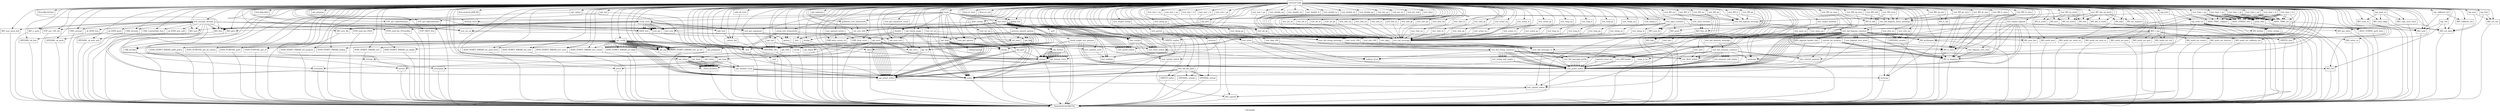 digraph "Call graph" {
	label="Call graph";

	Node0x561f417cdd00 [shape=record,label="{external node}"];
	Node0x561f417cdd00 -> Node0x561f417cd500;
	Node0x561f417cdd00 -> Node0x561f41830640;
	Node0x561f417cdd00 -> Node0x561f41830a70;
	Node0x561f417cdd00 -> Node0x561f418306b0;
	Node0x561f417cdd00 -> Node0x561f418307d0;
	Node0x561f417cdd00 -> Node0x561f418308b0;
	Node0x561f417cdd00 -> Node0x561f41830920;
	Node0x561f417cdd00 -> Node0x561f41830990;
	Node0x561f417cdd00 -> Node0x561f41830bd0;
	Node0x561f417cdd00 -> Node0x561f417a8690;
	Node0x561f417cdd00 -> Node0x561f417a8620;
	Node0x561f417cdd00 -> Node0x561f417a8740;
	Node0x561f417cdd00 -> Node0x561f417a87b0;
	Node0x561f417cdd00 -> Node0x561f4189c840;
	Node0x561f417cdd00 -> Node0x561f4189c8b0;
	Node0x561f417cdd00 -> Node0x561f4189c920;
	Node0x561f417cdd00 -> Node0x561f4189c990;
	Node0x561f417cdd00 -> Node0x561f4189ce80;
	Node0x561f417cdd00 -> Node0x561f4189d6d0;
	Node0x561f417cdd00 -> Node0x561f4189cf60;
	Node0x561f417cdd00 -> Node0x561f4189d740;
	Node0x561f417cdd00 -> Node0x561f4189d130;
	Node0x561f417cdd00 -> Node0x561f4189cfd0;
	Node0x561f417cdd00 -> Node0x561f41a43030;
	Node0x561f417cdd00 -> Node0x561f41a430d0;
	Node0x561f417cdd00 -> Node0x561f41a43140;
	Node0x561f417cdd00 -> Node0x561f41a431e0;
	Node0x561f417cdd00 -> Node0x561f41a43250;
	Node0x561f417cdd00 -> Node0x561f41a432c0;
	Node0x561f417cdd00 -> Node0x561f41a43330;
	Node0x561f417cdd00 -> Node0x561f41a43360;
	Node0x561f417cdd00 -> Node0x561f41a43440;
	Node0x561f417cdd00 -> Node0x561f41a434e0;
	Node0x561f417cdd00 -> Node0x561f41a43d60;
	Node0x561f417cdd00 -> Node0x561f41a43e10;
	Node0x561f417cdd00 -> Node0x561f41a43eb0;
	Node0x561f417cdd00 -> Node0x561f41a43f20;
	Node0x561f417cdd00 -> Node0x561f41a43fc0;
	Node0x561f417cdd00 -> Node0x561f41a43ff0;
	Node0x561f417cdd00 -> Node0x561f41a440f0;
	Node0x561f417cdd00 -> Node0x561f41a44120;
	Node0x561f417cdd00 -> Node0x561f41a44190;
	Node0x561f417cdd00 -> Node0x561f4180e4c0;
	Node0x561f417cdd00 -> Node0x561f4180e530;
	Node0x561f417cdd00 -> Node0x561f4180e610;
	Node0x561f417cdd00 -> Node0x561f4180e640;
	Node0x561f417cdd00 -> Node0x561f4180e7b0;
	Node0x561f417cdd00 -> Node0x561f4180e7e0;
	Node0x561f417cdd00 -> Node0x561f4180e8c0;
	Node0x561f417cdd00 -> Node0x561f4180e8f0;
	Node0x561f417cdd00 -> Node0x561f4180e9d0;
	Node0x561f417cdd00 -> Node0x561f4180ea00;
	Node0x561f417cdd00 -> Node0x561f4180eab0;
	Node0x561f417cdd00 -> Node0x561f4180ec30;
	Node0x561f417cdd00 -> Node0x561f4180eca0;
	Node0x561f417cdd00 -> Node0x561f4180ed10;
	Node0x561f417cdd00 -> Node0x561f4180ed80;
	Node0x561f417cdd00 -> Node0x561f4180edf0;
	Node0x561f417cdd00 -> Node0x561f4180f270;
	Node0x561f417cdd00 -> Node0x561f4180f2e0;
	Node0x561f417cdd00 -> Node0x561f4180f350;
	Node0x561f417cdd00 -> Node0x561f4180f3c0;
	Node0x561f417cdd00 -> Node0x561f4180f430;
	Node0x561f417cdd00 -> Node0x561f4180f4a0;
	Node0x561f417cdd00 -> Node0x561f4180fd20;
	Node0x561f417cdd00 -> Node0x561f4180fd90;
	Node0x561f417cdd00 -> Node0x561f4180fe00;
	Node0x561f417cdd00 -> Node0x561f4180fe70;
	Node0x561f417cdd00 -> Node0x561f41a43650;
	Node0x561f417cdd00 -> Node0x561f41a436f0;
	Node0x561f417cdd00 -> Node0x561f41a43680;
	Node0x561f417cdd00 -> Node0x561f41a437d0;
	Node0x561f417cdd00 -> Node0x561f41a438a0;
	Node0x561f417cdd00 -> Node0x561f41a43910;
	Node0x561f417cdd00 -> Node0x561f41a43980;
	Node0x561f417cdd00 -> Node0x561f41a439f0;
	Node0x561f417cdd00 -> Node0x561f41a43a90;
	Node0x561f417cdd00 -> Node0x561f41a43ac0;
	Node0x561f417cdd00 -> Node0x561f41830a00;
	Node0x561f417cdd00 -> Node0x561f41a43c10;
	Node0x561f417cdd00 -> Node0x561f41a43ce0;
	Node0x561f417cdd00 -> Node0x561f41811130;
	Node0x561f417cdd00 -> Node0x561f418111a0;
	Node0x561f417cdd00 -> Node0x561f41811210;
	Node0x561f417cdd00 -> Node0x561f41811320;
	Node0x561f417cdd00 -> Node0x561f41811620;
	Node0x561f417cdd00 -> Node0x561f41811690;
	Node0x561f417cdd00 -> Node0x561f41811730;
	Node0x561f417cdd00 -> Node0x561f418117d0;
	Node0x561f417cdd00 -> Node0x561f41811870;
	Node0x561f417cdd00 -> Node0x561f418121d0;
	Node0x561f417cdd00 -> Node0x561f41812270;
	Node0x561f417cdd00 -> Node0x561f417c2bd0;
	Node0x561f417cdd00 -> Node0x561f417c2c40;
	Node0x561f417cdd00 -> Node0x561f417c2e80;
	Node0x561f417cdd00 -> Node0x561f417c2f20;
	Node0x561f417cdd00 -> Node0x561f417c30a0;
	Node0x561f417cdd00 -> Node0x561f417c30d0;
	Node0x561f417cdd00 -> Node0x561f417c3180;
	Node0x561f417cdd00 -> Node0x561f417c3300;
	Node0x561f417cdd00 -> Node0x561f417c3400;
	Node0x561f417cdd00 -> Node0x561f417c3740;
	Node0x561f417cdd00 -> Node0x561f417d00b0;
	Node0x561f417cdd00 -> Node0x561f417c34a0;
	Node0x561f417cdd00 -> Node0x561f41a434b0;
	Node0x561f417cdd00 -> Node0x561f41811350;
	Node0x561f417cdd00 -> Node0x561f417c2c70;
	Node0x561f417cdd00 -> Node0x561f41811910;
	Node0x561f417cdd00 -> Node0x561f41811470;
	Node0x561f417cdd00 -> Node0x561f417c39a0;
	Node0x561f417cdd00 -> Node0x561f417c39d0;
	Node0x561f417cdd00 -> Node0x561f417c3b70;
	Node0x561f417cdd00 -> Node0x561f417c3c50;
	Node0x561f417cdd00 -> Node0x561f417c3c80;
	Node0x561f417cdd00 -> Node0x561f417c3cf0;
	Node0x561f417cdd00 -> Node0x561f417c3e20;
	Node0x561f417cdd00 -> Node0x561f417c3f70;
	Node0x561f417cdd00 -> Node0x561f417c3fa0;
	Node0x561f417cdd00 -> Node0x561f417c4110;
	Node0x561f417cdd00 -> Node0x561f417c4140;
	Node0x561f417cdd00 -> Node0x561f4189ce10;
	Node0x561f417cdd00 -> Node0x561f417c4310;
	Node0x561f417cdd00 -> Node0x561f417c43b0;
	Node0x561f417cdd00 -> Node0x561f417c4450;
	Node0x561f417cdd00 -> Node0x561f417a8890;
	Node0x561f417cdd00 -> Node0x561f417c4520;
	Node0x561f417cdd00 -> Node0x561f417c45c0;
	Node0x561f417cdd00 -> Node0x561f417c4660;
	Node0x561f417cdd00 -> Node0x561f417c4700;
	Node0x561f417cdd00 -> Node0x561f41810150;
	Node0x561f417cdd00 -> Node0x561f418101f0;
	Node0x561f417cdd00 -> Node0x561f41810290;
	Node0x561f417cdd00 -> Node0x561f41810330;
	Node0x561f417cdd00 -> Node0x561f418103d0;
	Node0x561f417cdd00 -> Node0x561f41810470;
	Node0x561f417cdd00 -> Node0x561f41810510;
	Node0x561f417cdd00 -> Node0x561f418105b0;
	Node0x561f417cdd00 -> Node0x561f41810650;
	Node0x561f417cdd00 -> Node0x561f418106f0;
	Node0x561f417cdd00 -> Node0x561f41810790;
	Node0x561f417cdd00 -> Node0x561f41810830;
	Node0x561f417cdd00 -> Node0x561f418108d0;
	Node0x561f417cdd00 -> Node0x561f41810970;
	Node0x561f417cdd00 -> Node0x561f41810a10;
	Node0x561f417cdd00 -> Node0x561f41810ab0;
	Node0x561f417cdd00 -> Node0x561f41810b50;
	Node0x561f417cdd00 -> Node0x561f41810bf0;
	Node0x561f417cdd00 -> Node0x561f41810c90;
	Node0x561f417cdd00 -> Node0x561f41810d30;
	Node0x561f417cdd00 -> Node0x561f41810dd0;
	Node0x561f417cdd00 -> Node0x561f41810e70;
	Node0x561f417cdd00 -> Node0x561f41810f10;
	Node0x561f417cdd00 -> Node0x561f41810fb0;
	Node0x561f417cdd00 -> Node0x561f41811050;
	Node0x561f417cdd00 -> Node0x561f417c6740;
	Node0x561f417cdd00 -> Node0x561f417c67e0;
	Node0x561f417cdd00 -> Node0x561f417c6880;
	Node0x561f417cdd00 -> Node0x561f417c6920;
	Node0x561f417cdd00 -> Node0x561f417c69c0;
	Node0x561f417cdd00 -> Node0x561f417c6a60;
	Node0x561f417cdd00 -> Node0x561f417c6b00;
	Node0x561f417cdd00 -> Node0x561f417c6ba0;
	Node0x561f417cdd00 -> Node0x561f417c6c40;
	Node0x561f417cdd00 -> Node0x561f417c6ce0;
	Node0x561f417cdd00 -> Node0x561f417c6d80;
	Node0x561f417cdd00 -> Node0x561f417c6e20;
	Node0x561f417cdd00 -> Node0x561f417c6ec0;
	Node0x561f417cdd00 -> Node0x561f417c6f60;
	Node0x561f417cdd00 -> Node0x561f417c7000;
	Node0x561f417cdd00 -> Node0x561f417c70a0;
	Node0x561f417cdd00 -> Node0x561f417c7140;
	Node0x561f417cdd00 -> Node0x561f41830720;
	Node0x561f417cdd00 -> Node0x561f41830840;
	Node0x561f417cdd00 -> Node0x561f417c7240;
	Node0x561f417cdd00 -> Node0x561f417c72e0;
	Node0x561f417cdd00 -> Node0x561f417c74a0;
	Node0x561f417cdd00 -> Node0x561f417c74d0;
	Node0x561f417cdd00 -> Node0x561f417c7640;
	Node0x561f417cdd00 -> Node0x561f417c7740;
	Node0x561f417cdd00 -> Node0x561f417c7770;
	Node0x561f417cdd00 -> Node0x561f417c78b0;
	Node0x561f417cdd00 -> Node0x561f417c79c0;
	Node0x561f417cdd00 -> Node0x561f417c79f0;
	Node0x561f417cdd00 -> Node0x561f417c7af0;
	Node0x561f417cdd00 -> Node0x561f417c7c50;
	Node0x561f417cdd00 -> Node0x561f417c7cc0;
	Node0x561f417cdd00 -> Node0x561f417c7e20;
	Node0x561f417cdd00 -> Node0x561f417c7e50;
	Node0x561f417cdd00 -> Node0x561f417c7f10;
	Node0x561f417cdd00 -> Node0x561f417c7fd0;
	Node0x561f417cdd00 -> Node0x561f417c80d0;
	Node0x561f417cdd00 -> Node0x561f417c8250;
	Node0x561f417cdd00 -> Node0x561f417c8280;
	Node0x561f417cdd00 -> Node0x561f417c82f0;
	Node0x561f417cdd00 -> Node0x561f417c8440;
	Node0x561f417cdd00 -> Node0x561f417c84b0;
	Node0x561f417cdd00 -> Node0x561f417c8600;
	Node0x561f417cdd00 -> Node0x561f417c8670;
	Node0x561f417cdd00 -> Node0x561f417c8800;
	Node0x561f417cdd00 -> Node0x561f417c88a0;
	Node0x561f417cdd00 -> Node0x561f417c8910;
	Node0x561f417cdd00 -> Node0x561f417c8a00;
	Node0x561f417cdd00 -> Node0x561f417c8a30;
	Node0x561f417cdd00 -> Node0x561f417c8b30;
	Node0x561f417cdd00 -> Node0x561f417c8bd0;
	Node0x561f417cdd00 -> Node0x561f417c8b60;
	Node0x561f417cdd00 -> Node0x561f417c8d60;
	Node0x561f417cdd00 -> Node0x561f417c8fa0;
	Node0x561f417cdd00 -> Node0x561f417c9010;
	Node0x561f417cdd00 -> Node0x561f417c9040;
	Node0x561f417cdd00 -> Node0x561f417c90f0;
	Node0x561f417cdd00 -> Node0x561f417c9300;
	Node0x561f417cdd00 -> Node0x561f417c9370;
	Node0x561f417cdd00 -> Node0x561f417c93a0;
	Node0x561f417cdd00 -> Node0x561f417c95d0;
	Node0x561f417cdd00 -> Node0x561f417c96a0;
	Node0x561f417cdd00 -> Node0x561f417c97a0;
	Node0x561f417cdd00 -> Node0x561f417c97d0;
	Node0x561f417cdd00 -> Node0x561f417c9950;
	Node0x561f417cdd00 -> Node0x561f417c9ad0;
	Node0x561f417cdd00 -> Node0x561f418624c0;
	Node0x561f417cdd00 -> Node0x561f417c3470;
	Node0x561f417cdd00 -> Node0x561f41862640;
	Node0x561f417cdd00 -> Node0x561f41862870;
	Node0x561f417cdd00 -> Node0x561f417c36d0;
	Node0x561f417cdd00 -> Node0x561f41862a50;
	Node0x561f417cdd00 -> Node0x561f418120b0;
	Node0x561f417cdd00 -> Node0x561f41862af0;
	Node0x561f417cdd00 -> Node0x561f417c37a0;
	Node0x561f417cdd00 -> Node0x561f41811400;
	Node0x561f417cdd00 -> Node0x561f41862bf0;
	Node0x561f417cdd00 -> Node0x561f41812120;
	Node0x561f417cdd00 -> Node0x561f41862cf0;
	Node0x561f417cdd00 -> Node0x561f417c7310;
	Node0x561f417cdd00 -> Node0x561f41863090;
	Node0x561f417cdd00 -> Node0x561f418634d0;
	Node0x561f417cdd00 -> Node0x561f417c7b90;
	Node0x561f417cdd00 -> Node0x561f41863660;
	Node0x561f417cdd00 -> Node0x561f418637d0;
	Node0x561f417cdd00 -> Node0x561f41863cc0;
	Node0x561f417cdd00 -> Node0x561f417c7d60;
	Node0x561f417cdd00 -> Node0x561f41863f10;
	Node0x561f417cdd00 -> Node0x561f41863f80;
	Node0x561f417cdd00 -> Node0x561f417c7950;
	Node0x561f417cdd00 -> Node0x561f418641f0;
	Node0x561f417cdd00 -> Node0x561f417c3510;
	Node0x561f417cdd00 -> Node0x561f418627c0;
	Node0x561f417cdd00 -> Node0x561f41864390;
	Node0x561f417cdd00 -> Node0x561f41864800;
	Node0x561f417cdd00 -> Node0x561f41864430;
	Node0x561f417cdd00 -> Node0x561f41864a60;
	Node0x561f417cdd00 -> Node0x561f418643c0;
	Node0x561f417cdd00 -> Node0x561f41864c50;
	Node0x561f417cdd00 -> Node0x561f41864530;
	Node0x561f417cdd00 -> Node0x561f41864cf0;
	Node0x561f417cdd00 -> Node0x561f418645a0;
	Node0x561f417cdd00 -> Node0x561f41864de0;
	Node0x561f417cdd00 -> Node0x561f41864610;
	Node0x561f417cdd00 -> Node0x561f41864f60;
	Node0x561f417cdd00 -> Node0x561f41864680;
	Node0x561f417cdd00 -> Node0x561f41865070;
	Node0x561f417cdd00 -> Node0x561f418646f0;
	Node0x561f417cdd00 -> Node0x561f41865160;
	Node0x561f417cdd00 -> Node0x561f41864760;
	Node0x561f417cdd00 -> Node0x561f41864870;
	Node0x561f417cdd00 -> Node0x561f41865200;
	Node0x561f417cdd00 -> Node0x561f418648a0;
	Node0x561f417cdd00 -> Node0x561f41865000;
	Node0x561f417cdd00 -> Node0x561f41864b00;
	Node0x561f417cdd00 -> Node0x561f41864a90;
	Node0x561f417cdd00 -> Node0x561f41864bb0;
	Node0x561f417cdd00 -> Node0x561f41864910;
	Node0x561f417cdd00 -> Node0x561f41865440;
	Node0x561f41830640 [shape=record,label="{setup_tests}"];
	Node0x561f41830640 -> Node0x561f417d00b0;
	Node0x561f41830640 -> Node0x561f41830720;
	Node0x561f41830640 -> Node0x561f417d00b0;
	Node0x561f41830640 -> Node0x561f41830720;
	Node0x561f41830640 -> Node0x561f418306b0;
	Node0x561f41830640 -> Node0x561f41830720;
	Node0x561f41830640 -> Node0x561f418307d0;
	Node0x561f41830640 -> Node0x561f41830840;
	Node0x561f41830640 -> Node0x561f418308b0;
	Node0x561f41830640 -> Node0x561f418308b0;
	Node0x561f41830640 -> Node0x561f418306b0;
	Node0x561f41830640 -> Node0x561f41830720;
	Node0x561f41830640 -> Node0x561f41830920;
	Node0x561f41830640 -> Node0x561f41830990;
	Node0x561f41830640 -> Node0x561f41830840;
	Node0x561f41830640 -> Node0x561f418308b0;
	Node0x561f41830640 -> Node0x561f41830920;
	Node0x561f41830640 -> Node0x561f418308b0;
	Node0x561f41830640 -> Node0x561f41830a00;
	Node0x561f417cd500 [shape=record,label="{test_get_options}"];
	Node0x561f41830a70 [shape=record,label="{llvm.dbg.declare}"];
	Node0x561f418306b0 [shape=record,label="{BIO_new_file}"];
	Node0x561f418306b0 -> Node0x561f41806750;
	Node0x561f4189ce80 [shape=record,label="{strcmp}"];
	Node0x561f4189ce80 -> Node0x561f41806750;
	Node0x561f4189d6d0 [shape=record,label="{llvm.dbg.label}"];
	Node0x561f4189cef0 [shape=record,label="{sk_X509_free}"];
	Node0x561f4189cef0 -> Node0x561f4189d740;
	Node0x561f4189cf60 [shape=record,label="{CMS_ContentInfo_free}"];
	Node0x561f4189cf60 -> Node0x561f41806750;
	Node0x561f4189d740 [shape=record,label="{OPENSSL_sk_free}"];
	Node0x561f4189d740 -> Node0x561f41806750;
	Node0x561f4189d130 [shape=record,label="{OPENSSL_sk_push}"];
	Node0x561f4189d130 -> Node0x561f41806750;
	Node0x561f4189cfd0 [shape=record,label="{OPENSSL_sk_new_null}"];
	Node0x561f4189cfd0 -> Node0x561f41806750;
	Node0x561f41a43030 [shape=record,label="{cleanup_tests}"];
	Node0x561f41a43030 -> Node0x561f41830920;
	Node0x561f41a43030 -> Node0x561f41a430d0;
	Node0x561f41a430d0 [shape=record,label="{EVP_PKEY_free}"];
	Node0x561f41a430d0 -> Node0x561f41806750;
	Node0x561f4189ce10 [shape=record,label="{test_int_eq}"];
	Node0x561f4189ce10 -> Node0x561f417c41b0;
	Node0x561f417c41b0 [shape=record,label="{test_fail_message}"];
	Node0x561f417c41b0 -> Node0x561f417c3b10;
	Node0x561f417c4310 [shape=record,label="{test_int_ne}"];
	Node0x561f417c4310 -> Node0x561f417c41b0;
	Node0x561f417c43b0 [shape=record,label="{test_int_lt}"];
	Node0x561f417c43b0 -> Node0x561f417c41b0;
	Node0x561f417c4450 [shape=record,label="{test_int_le}"];
	Node0x561f417c4450 -> Node0x561f417c41b0;
	Node0x561f417a8890 [shape=record,label="{test_int_gt}"];
	Node0x561f417a8890 -> Node0x561f417c41b0;
	Node0x561f417c4520 [shape=record,label="{test_int_ge}"];
	Node0x561f417c4520 -> Node0x561f417c41b0;
	Node0x561f417c45c0 [shape=record,label="{test_uint_eq}"];
	Node0x561f417c45c0 -> Node0x561f417c41b0;
	Node0x561f417c4660 [shape=record,label="{test_uint_ne}"];
	Node0x561f417c4660 -> Node0x561f417c41b0;
	Node0x561f417c4700 [shape=record,label="{test_uint_lt}"];
	Node0x561f417c4700 -> Node0x561f417c41b0;
	Node0x561f41810150 [shape=record,label="{test_uint_le}"];
	Node0x561f41810150 -> Node0x561f417c41b0;
	Node0x561f418101f0 [shape=record,label="{test_uint_gt}"];
	Node0x561f418101f0 -> Node0x561f417c41b0;
	Node0x561f41810290 [shape=record,label="{test_uint_ge}"];
	Node0x561f41810290 -> Node0x561f417c41b0;
	Node0x561f41810330 [shape=record,label="{test_char_eq}"];
	Node0x561f41810330 -> Node0x561f417c41b0;
	Node0x561f418103d0 [shape=record,label="{test_char_ne}"];
	Node0x561f418103d0 -> Node0x561f417c41b0;
	Node0x561f41810470 [shape=record,label="{test_char_lt}"];
	Node0x561f41810470 -> Node0x561f417c41b0;
	Node0x561f41810510 [shape=record,label="{test_char_le}"];
	Node0x561f41810510 -> Node0x561f417c41b0;
	Node0x561f418105b0 [shape=record,label="{test_char_gt}"];
	Node0x561f418105b0 -> Node0x561f417c41b0;
	Node0x561f41810650 [shape=record,label="{test_char_ge}"];
	Node0x561f41810650 -> Node0x561f417c41b0;
	Node0x561f418106f0 [shape=record,label="{test_uchar_eq}"];
	Node0x561f418106f0 -> Node0x561f417c41b0;
	Node0x561f41810790 [shape=record,label="{test_uchar_ne}"];
	Node0x561f41810790 -> Node0x561f417c41b0;
	Node0x561f41810830 [shape=record,label="{test_uchar_lt}"];
	Node0x561f41810830 -> Node0x561f417c41b0;
	Node0x561f418108d0 [shape=record,label="{test_uchar_le}"];
	Node0x561f418108d0 -> Node0x561f417c41b0;
	Node0x561f41810970 [shape=record,label="{test_uchar_gt}"];
	Node0x561f41810970 -> Node0x561f417c41b0;
	Node0x561f41810a10 [shape=record,label="{test_uchar_ge}"];
	Node0x561f41810a10 -> Node0x561f417c41b0;
	Node0x561f41863cc0 [shape=record,label="{CRYPTO_free}"];
	Node0x561f41863cc0 -> Node0x561f41806750;
	Node0x561f41863e60 [shape=record,label="{hex_convert_memory}"];
	Node0x561f41863d90 [shape=record,label="{test_bignum_zero_null}"];
	Node0x561f41863d90 -> Node0x561f417c80d0;
	Node0x561f417c7d60 [shape=record,label="{test_fail_bignum_mono_message}"];
	Node0x561f417c7d60 -> Node0x561f41863570;
	Node0x561f417c7d60 -> Node0x561f417c2c70;
	Node0x561f41863f10 [shape=record,label="{test_output_bignum}"];
	Node0x561f41863f10 -> Node0x561f417c7cc0;
	Node0x561f41863f10 -> Node0x561f41863d90;
	Node0x561f41863f10 -> Node0x561f417c2c70;
	Node0x561f41863f10 -> Node0x561f41863660;
	Node0x561f41863f10 -> Node0x561f41863f80;
	Node0x561f41863f10 -> Node0x561f41863e60;
	Node0x561f41863f10 -> Node0x561f417c80d0;
	Node0x561f41863f10 -> Node0x561f417c2c70;
	Node0x561f41863f10 -> Node0x561f41863570;
	Node0x561f41863f80 [shape=record,label="{BN_bn2bin}"];
	Node0x561f41863f80 -> Node0x561f41806750;
	Node0x561f417c7950 [shape=record,label="{test_fail_memory_message}"];
	Node0x561f417c7950 -> Node0x561f418641c0;
	Node0x561f417c7950 -> Node0x561f417c2c70;
	Node0x561f418641c0 [shape=record,label="{test_fail_memory_common}"];
	Node0x561f418641c0 -> Node0x561f417c39a0;
	Node0x561f418641c0 -> Node0x561f41864260;
	Node0x561f418641c0 -> Node0x561f41862f10;
	Node0x561f418641c0 -> Node0x561f41864260;
	Node0x561f418641c0 -> Node0x561f41864260;
	Node0x561f418641c0 -> Node0x561f417c78b0;
	Node0x561f418641c0 -> Node0x561f41862f10;
	Node0x561f418641c0 -> Node0x561f41863e60;
	Node0x561f418641c0 -> Node0x561f41863e60;
	Node0x561f418641c0 -> Node0x561f417c2c70;
	Node0x561f418641c0 -> Node0x561f41864260;
	Node0x561f418641c0 -> Node0x561f417c2c70;
	Node0x561f418641c0 -> Node0x561f41864260;
	Node0x561f418641c0 -> Node0x561f417c2c70;
	Node0x561f418641c0 -> Node0x561f417c2c70;
	Node0x561f418641c0 -> Node0x561f41812120;
	Node0x561f41864260 [shape=record,label="{test_memory_null_empty}"];
	Node0x561f41864260 -> Node0x561f417c2c70;
	Node0x561f41864260 -> Node0x561f417c2c70;
	Node0x561f418641f0 [shape=record,label="{test_output_memory}"];
	Node0x561f418641f0 -> Node0x561f418641c0;
	Node0x561f417c3510 [shape=record,label="{global_init}"];
	Node0x561f418627c0 [shape=record,label="{BIO_f_tap}"];
	Node0x561f418627c0 -> Node0x561f41864390;
	Node0x561f418627c0 -> Node0x561f41864430;
	Node0x561f418627c0 -> Node0x561f418643c0;
	Node0x561f418627c0 -> Node0x561f41864530;
	Node0x561f418627c0 -> Node0x561f418645a0;
	Node0x561f418627c0 -> Node0x561f41864610;
	Node0x561f418627c0 -> Node0x561f41864680;
	Node0x561f418627c0 -> Node0x561f418646f0;
	Node0x561f418627c0 -> Node0x561f41864760;
	Node0x561f41864390 [shape=record,label="{BIO_meth_new}"];
	Node0x561f41864390 -> Node0x561f41806750;
	Node0x561f41864800 [shape=record,label="{tap_write_ex}"];
	Node0x561f41864800 -> Node0x561f41864870;
	Node0x561f41864800 -> Node0x561f41864910;
	Node0x561f41864800 -> Node0x561f418648a0;
	Node0x561f41864800 -> Node0x561f41811130;
	Node0x561f41864800 -> Node0x561f418649c0;
	Node0x561f41864800 -> Node0x561f418649c0;
	Node0x561f41864800 -> Node0x561f418649c0;
	Node0x561f41864800 -> Node0x561f418648a0;
	Node0x561f41864430 [shape=record,label="{BIO_meth_set_write_ex}"];
	Node0x561f41864430 -> Node0x561f41806750;
	Node0x561f41864a60 [shape=record,label="{tap_read_ex}"];
	Node0x561f41864a60 -> Node0x561f41864870;
	Node0x561f41864a60 -> Node0x561f41864b00;
	Node0x561f41864a60 -> Node0x561f41864a90;
	Node0x561f41864a60 -> Node0x561f41864bb0;
	Node0x561f418643c0 [shape=record,label="{BIO_meth_set_read_ex}"];
	Node0x561f418643c0 -> Node0x561f41806750;
	Node0x561f418307d0 [shape=record,label="{PEM_read_bio_X509}"];
	Node0x561f418307d0 -> Node0x561f41806750;
	Node0x561f418308b0 [shape=record,label="{BIO_free}"];
	Node0x561f418308b0 -> Node0x561f41806750;
	Node0x561f41830920 [shape=record,label="{X509_free}"];
	Node0x561f41830920 -> Node0x561f41806750;
	Node0x561f41830990 [shape=record,label="{PEM_read_bio_PrivateKey}"];
	Node0x561f41830990 -> Node0x561f41806750;
	Node0x561f41830bd0 [shape=record,label="{test_encrypt_decrypt}"];
	Node0x561f41830bd0 -> Node0x561f417a85f0;
	Node0x561f41830bd0 -> Node0x561f417a8690;
	Node0x561f41830bd0 -> Node0x561f417a8620;
	Node0x561f41830bd0 -> Node0x561f417a8740;
	Node0x561f41830bd0 -> Node0x561f417a87b0;
	Node0x561f41830bd0 -> Node0x561f41830720;
	Node0x561f41830bd0 -> Node0x561f41830720;
	Node0x561f41830bd0 -> Node0x561f41830720;
	Node0x561f41830bd0 -> Node0x561f417a8820;
	Node0x561f41830bd0 -> Node0x561f417a8890;
	Node0x561f41830bd0 -> Node0x561f4189c840;
	Node0x561f41830bd0 -> Node0x561f4189c8b0;
	Node0x561f41830bd0 -> Node0x561f41830720;
	Node0x561f41830bd0 -> Node0x561f4189c920;
	Node0x561f41830bd0 -> Node0x561f41830840;
	Node0x561f41830bd0 -> Node0x561f4189c990;
	Node0x561f41830bd0 -> Node0x561f417a8690;
	Node0x561f41830bd0 -> Node0x561f4189ce10;
	Node0x561f41830bd0 -> Node0x561f4189ce80;
	Node0x561f41830bd0 -> Node0x561f4189ce10;
	Node0x561f41830bd0 -> Node0x561f4189cef0;
	Node0x561f41830bd0 -> Node0x561f418308b0;
	Node0x561f41830bd0 -> Node0x561f418308b0;
	Node0x561f41830bd0 -> Node0x561f4189cf60;
	Node0x561f417a85f0 [shape=record,label="{sk_X509_new_null}"];
	Node0x561f417a85f0 -> Node0x561f4189cfd0;
	Node0x561f417a8690 [shape=record,label="{strlen}"];
	Node0x561f417a8690 -> Node0x561f41806750;
	Node0x561f417a8620 [shape=record,label="{BIO_new_mem_buf}"];
	Node0x561f417a8620 -> Node0x561f41806750;
	Node0x561f417a8740 [shape=record,label="{BIO_s_mem}"];
	Node0x561f417a8740 -> Node0x561f41806750;
	Node0x561f417a87b0 [shape=record,label="{BIO_new}"];
	Node0x561f417a87b0 -> Node0x561f41806750;
	Node0x561f417a8820 [shape=record,label="{sk_X509_push}"];
	Node0x561f417a8820 -> Node0x561f4189d130;
	Node0x561f4189c840 [shape=record,label="{EVP_aes_128_cbc}"];
	Node0x561f4189c840 -> Node0x561f41806750;
	Node0x561f4189c8b0 [shape=record,label="{CMS_encrypt}"];
	Node0x561f4189c8b0 -> Node0x561f41806750;
	Node0x561f4189c920 [shape=record,label="{CMS_decrypt}"];
	Node0x561f4189c920 -> Node0x561f41806750;
	Node0x561f4189c990 [shape=record,label="{BIO_gets}"];
	Node0x561f4189c990 -> Node0x561f41806750;
	Node0x561f41a434b0 [shape=record,label="{opt_printf_stderr}"];
	Node0x561f41a434b0 -> Node0x561f417c37a0;
	Node0x561f41811350 [shape=record,label="{test_printf_stdout}"];
	Node0x561f41811350 -> Node0x561f418120b0;
	Node0x561f417c2c70 [shape=record,label="{test_printf_stderr}"];
	Node0x561f417c2c70 -> Node0x561f417c37a0;
	Node0x561f41811910 [shape=record,label="{test_random}"];
	Node0x561f41811470 [shape=record,label="{test_random_seed}"];
	Node0x561f41811470 -> Node0x561f41811910;
	Node0x561f417c39a0 [shape=record,label="{test_fail_message_prefix}"];
	Node0x561f417c39a0 -> Node0x561f417c2c70;
	Node0x561f417c39a0 -> Node0x561f417c2c70;
	Node0x561f417c39a0 -> Node0x561f417c2c70;
	Node0x561f417c39a0 -> Node0x561f417c2c70;
	Node0x561f417c39a0 -> Node0x561f417c2c70;
	Node0x561f417c39a0 -> Node0x561f417c2c70;
	Node0x561f417c39d0 [shape=record,label="{test_info_c90}"];
	Node0x561f417c39d0 -> Node0x561f417c3b10;
	Node0x561f417c3b10 [shape=record,label="{test_fail_message_va}"];
	Node0x561f417c3b10 -> Node0x561f417c39a0;
	Node0x561f417c3b10 -> Node0x561f417c37a0;
	Node0x561f417c3b10 -> Node0x561f417c2c70;
	Node0x561f417c3b10 -> Node0x561f41812120;
	Node0x561f417c3b70 [shape=record,label="{test_info}"];
	Node0x561f417c3b70 -> Node0x561f417c3b10;
	Node0x561f417c3c50 [shape=record,label="{test_error_c90}"];
	Node0x561f417c3c50 -> Node0x561f417c3b10;
	Node0x561f417c3c50 -> Node0x561f417c2c70;
	Node0x561f417c3c80 [shape=record,label="{test_error}"];
	Node0x561f417c3c80 -> Node0x561f417c3b10;
	Node0x561f417c3c80 -> Node0x561f417c2c70;
	Node0x561f417c3cf0 [shape=record,label="{test_perror}"];
	Node0x561f417c3cf0 -> Node0x561f41a44120;
	Node0x561f417c3cf0 -> Node0x561f417c3e20;
	Node0x561f417c3cf0 -> Node0x561f417c3c80;
	Node0x561f417c3e20 [shape=record,label="{strerror}"];
	Node0x561f417c3e20 -> Node0x561f41806750;
	Node0x561f417c3f70 [shape=record,label="{test_note}"];
	Node0x561f417c3f70 -> Node0x561f417c37a0;
	Node0x561f417c3f70 -> Node0x561f417c2c70;
	Node0x561f417c3f70 -> Node0x561f41812120;
	Node0x561f417c3fa0 [shape=record,label="{test_skip}"];
	Node0x561f417c3fa0 -> Node0x561f417c3b10;
	Node0x561f417c4110 [shape=record,label="{test_skip_c90}"];
	Node0x561f417c4110 -> Node0x561f417c3b10;
	Node0x561f417c4110 -> Node0x561f417c2c70;
	Node0x561f417c4140 [shape=record,label="{test_openssl_errors}"];
	Node0x561f417c4140 -> Node0x561f41812270;
	Node0x561f417c4140 -> Node0x561f418121d0;
	Node0x561f41862bf0 [shape=record,label="{BIO_ctrl}"];
	Node0x561f41862bf0 -> Node0x561f41806750;
	Node0x561f41812120 [shape=record,label="{test_flush_stderr}"];
	Node0x561f41812120 -> Node0x561f41862bf0;
	Node0x561f41862cf0 [shape=record,label="{openssl_error_cb}"];
	Node0x561f41862cf0 -> Node0x561f417c2c70;
	Node0x561f417c7310 [shape=record,label="{test_fail_string_message}"];
	Node0x561f417c7310 -> Node0x561f41862d90;
	Node0x561f417c7310 -> Node0x561f417c2c70;
	Node0x561f41862d90 [shape=record,label="{test_fail_string_common}"];
	Node0x561f41862d90 -> Node0x561f41811130;
	Node0x561f41862d90 -> Node0x561f417c39a0;
	Node0x561f41862d90 -> Node0x561f41862dc0;
	Node0x561f41862d90 -> Node0x561f41862f10;
	Node0x561f41862d90 -> Node0x561f41862dc0;
	Node0x561f41862d90 -> Node0x561f41862dc0;
	Node0x561f41862d90 -> Node0x561f4189ce80;
	Node0x561f41862d90 -> Node0x561f41862f10;
	Node0x561f41862d90 -> Node0x561f41863090;
	Node0x561f41862d90 -> Node0x561f41863090;
	Node0x561f41862d90 -> Node0x561f417c2c70;
	Node0x561f41862d90 -> Node0x561f41862dc0;
	Node0x561f41862d90 -> Node0x561f417c2c70;
	Node0x561f41862d90 -> Node0x561f41862dc0;
	Node0x561f41862d90 -> Node0x561f417c2c70;
	Node0x561f41862d90 -> Node0x561f417c2c70;
	Node0x561f41862d90 -> Node0x561f41812120;
	Node0x561f41862dc0 [shape=record,label="{test_string_null_empty}"];
	Node0x561f41862dc0 -> Node0x561f417c2c70;
	Node0x561f41862dc0 -> Node0x561f417c2c70;
	Node0x561f41862f10 [shape=record,label="{test_diff_header}"];
	Node0x561f41862f10 -> Node0x561f417c2c70;
	Node0x561f41862f10 -> Node0x561f417c2c70;
	Node0x561f41863090 [shape=record,label="{__ctype_b_loc}"];
	Node0x561f41863090 -> Node0x561f41806750;
	Node0x561f418634d0 [shape=record,label="{test_output_string}"];
	Node0x561f418634d0 -> Node0x561f41862d90;
	Node0x561f417c7b90 [shape=record,label="{test_fail_bignum_message}"];
	Node0x561f417c7b90 -> Node0x561f41863570;
	Node0x561f417c7b90 -> Node0x561f417c2c70;
	Node0x561f41863570 [shape=record,label="{test_fail_bignum_common}"];
	Node0x561f41863570 -> Node0x561f417c39a0;
	Node0x561f41863570 -> Node0x561f41863660;
	Node0x561f41863570 -> Node0x561f417c80d0;
	Node0x561f41863570 -> Node0x561f41863660;
	Node0x561f41863570 -> Node0x561f417c80d0;
	Node0x561f41863570 -> Node0x561f418635a0;
	Node0x561f41863570 -> Node0x561f41863760;
	Node0x561f41863570 -> Node0x561f41862f10;
	Node0x561f41863570 -> Node0x561f418635a0;
	Node0x561f41863570 -> Node0x561f41863760;
	Node0x561f41863570 -> Node0x561f41863760;
	Node0x561f41863570 -> Node0x561f417c7af0;
	Node0x561f41863570 -> Node0x561f41862f10;
	Node0x561f41863570 -> Node0x561f418635a0;
	Node0x561f41863570 -> Node0x561f417c2f20;
	Node0x561f41863570 -> Node0x561f417c2c70;
	Node0x561f41863570 -> Node0x561f418637d0;
	Node0x561f41863570 -> Node0x561f418637d0;
	Node0x561f41863570 -> Node0x561f41863c50;
	Node0x561f41863570 -> Node0x561f41863c50;
	Node0x561f41863570 -> Node0x561f417c2c70;
	Node0x561f41863570 -> Node0x561f417c2c70;
	Node0x561f41863570 -> Node0x561f417c2c70;
	Node0x561f41863570 -> Node0x561f417c2c70;
	Node0x561f41863570 -> Node0x561f417c2c70;
	Node0x561f41863570 -> Node0x561f417c2c70;
	Node0x561f41863570 -> Node0x561f41812120;
	Node0x561f41863570 -> Node0x561f41863cc0;
	Node0x561f41863660 [shape=record,label="{BN_num_bits}"];
	Node0x561f41863660 -> Node0x561f41806750;
	Node0x561f418635a0 [shape=record,label="{test_bignum_header_line}"];
	Node0x561f418635a0 -> Node0x561f417c2c70;
	Node0x561f41863760 [shape=record,label="{test_bignum_zero_print}"];
	Node0x561f41863760 -> Node0x561f41863d90;
	Node0x561f41863760 -> Node0x561f417c2c70;
	Node0x561f418637d0 [shape=record,label="{BN_bn2binpad}"];
	Node0x561f418637d0 -> Node0x561f41806750;
	Node0x561f41863c50 [shape=record,label="{convert_bn_memory}"];
	Node0x561f41863c50 -> Node0x561f417c7cc0;
	Node0x561f41863c50 -> Node0x561f41863e60;
	Node0x561f41863c50 -> Node0x561f417c80d0;
	Node0x561f41863c50 -> Node0x561f417c80d0;
	Node0x561f41863c50 -> Node0x561f417c80d0;
	Node0x561f41863c50 -> Node0x561f417a8690;
	Node0x561f41863c50 -> Node0x561f41a43ac0;
	Node0x561f41a43140 [shape=record,label="{opt_progname}"];
	Node0x561f41a43140 -> Node0x561f417a8690;
	Node0x561f41a43140 -> Node0x561f41a431e0;
	Node0x561f41a431e0 [shape=record,label="{strncpy}"];
	Node0x561f41a431e0 -> Node0x561f41806750;
	Node0x561f41a43250 [shape=record,label="{opt_getprog}"];
	Node0x561f41a440f0 [shape=record,label="{opt_long}"];
	Node0x561f41a440f0 -> Node0x561f41a44120;
	Node0x561f41a440f0 -> Node0x561f41a44120;
	Node0x561f41a440f0 -> Node0x561f41a44190;
	Node0x561f41a440f0 -> Node0x561f41a44120;
	Node0x561f41a440f0 -> Node0x561f41a44120;
	Node0x561f41a440f0 -> Node0x561f4180e430;
	Node0x561f41a440f0 -> Node0x561f41a44120;
	Node0x561f41a440f0 -> Node0x561f41a44120;
	Node0x561f41a432c0 [shape=record,label="{opt_init}"];
	Node0x561f41a432c0 -> Node0x561f41a43330;
	Node0x561f41a432c0 -> Node0x561f41a43140;
	Node0x561f41a432c0 -> Node0x561f41a43360;
	Node0x561f41a432c0 -> Node0x561f41a43360;
	Node0x561f41a432c0 -> Node0x561f41a43360;
	Node0x561f41a432c0 -> Node0x561f4189ce80;
	Node0x561f41a432c0 -> Node0x561f41a43360;
	Node0x561f41a432c0 -> Node0x561f41a43360;
	Node0x561f41a432c0 -> Node0x561f41a43360;
	Node0x561f41a43330 [shape=record,label="{opt_begin}"];
	Node0x561f41a43360 [shape=record,label="{OPENSSL_die}"];
	Node0x561f41a43360 -> Node0x561f41806750;
	Node0x561f41a43440 [shape=record,label="{opt_format_error}"];
	Node0x561f41a43440 -> Node0x561f41a434b0;
	Node0x561f41a43440 -> Node0x561f41a434b0;
	Node0x561f41a43440 -> Node0x561f41a434b0;
	Node0x561f41a434e0 [shape=record,label="{opt_format}"];
	Node0x561f41a434e0 -> Node0x561f41a43440;
	Node0x561f41a434e0 -> Node0x561f41a43440;
	Node0x561f41a434e0 -> Node0x561f41a43440;
	Node0x561f41a434e0 -> Node0x561f4189ce80;
	Node0x561f41a434e0 -> Node0x561f4189ce80;
	Node0x561f41a434e0 -> Node0x561f41a43440;
	Node0x561f41a434e0 -> Node0x561f41a43440;
	Node0x561f41a434e0 -> Node0x561f41a43440;
	Node0x561f41a434e0 -> Node0x561f41a43440;
	Node0x561f41a434e0 -> Node0x561f41a43440;
	Node0x561f41a434e0 -> Node0x561f41a43440;
	Node0x561f41a434e0 -> Node0x561f4189ce80;
	Node0x561f41a434e0 -> Node0x561f4189ce80;
	Node0x561f41a434e0 -> Node0x561f41a43440;
	Node0x561f41a434e0 -> Node0x561f4189ce80;
	Node0x561f41a434e0 -> Node0x561f4189ce80;
	Node0x561f41a434e0 -> Node0x561f41a43440;
	Node0x561f41a434e0 -> Node0x561f4189ce80;
	Node0x561f41a434e0 -> Node0x561f4189ce80;
	Node0x561f41a434e0 -> Node0x561f4189ce80;
	Node0x561f41a434e0 -> Node0x561f4189ce80;
	Node0x561f41a434e0 -> Node0x561f41a43440;
	Node0x561f41a43d60 [shape=record,label="{opt_cipher}"];
	Node0x561f41a43d60 -> Node0x561f41a43e10;
	Node0x561f41a43d60 -> Node0x561f41a434b0;
	Node0x561f41a43e10 [shape=record,label="{EVP_get_cipherbyname}"];
	Node0x561f41a43e10 -> Node0x561f41806750;
	Node0x561f41a43eb0 [shape=record,label="{opt_md}"];
	Node0x561f41a43eb0 -> Node0x561f41a43f20;
	Node0x561f41a43eb0 -> Node0x561f41a434b0;
	Node0x561f41a43f20 [shape=record,label="{EVP_get_digestbyname}"];
	Node0x561f41a43f20 -> Node0x561f41806750;
	Node0x561f41a43fc0 [shape=record,label="{opt_pair}"];
	Node0x561f41a43fc0 -> Node0x561f4189ce80;
	Node0x561f41a43fc0 -> Node0x561f41a434b0;
	Node0x561f41a43fc0 -> Node0x561f41a434b0;
	Node0x561f41a43ff0 [shape=record,label="{opt_int}"];
	Node0x561f41a43ff0 -> Node0x561f41a440f0;
	Node0x561f41a43ff0 -> Node0x561f41a434b0;
	Node0x561f41a44120 [shape=record,label="{__errno_location}"];
	Node0x561f41a44120 -> Node0x561f41806750;
	Node0x561f41a44190 [shape=record,label="{strtol}"];
	Node0x561f41a44190 -> Node0x561f41806750;
	Node0x561f4180e430 [shape=record,label="{opt_number_error}"];
	Node0x561f4180e430 -> Node0x561f417a8690;
	Node0x561f4180e430 -> Node0x561f4180e530;
	Node0x561f4180e430 -> Node0x561f41a434b0;
	Node0x561f4180e430 -> Node0x561f41a434b0;
	Node0x561f4180e4c0 [shape=record,label="{llvm.memset.p0i8.i64}"];
	Node0x561f4180e530 [shape=record,label="{strncmp}"];
	Node0x561f4180e530 -> Node0x561f41806750;
	Node0x561f418118e0 [shape=record,label="{process_shared_options}"];
	Node0x561f418118e0 -> Node0x561f41a43330;
	Node0x561f418118e0 -> Node0x561f41a43650;
	Node0x561f418118e0 -> Node0x561f417cd500;
	Node0x561f418118e0 -> Node0x561f41a43a90;
	Node0x561f418118e0 -> Node0x561f41a438a0;
	Node0x561f418118e0 -> Node0x561f4180ea00;
	Node0x561f418118e0 -> Node0x561f41a438a0;
	Node0x561f418118e0 -> Node0x561f4180ea00;
	Node0x561f418118e0 -> Node0x561f41a43ff0;
	Node0x561f418118e0 -> Node0x561f4180ea00;
	Node0x561f418118e0 -> Node0x561f41a43ff0;
	Node0x561f418118e0 -> Node0x561f4180ea00;
	Node0x561f418118e0 -> Node0x561f41a43ff0;
	Node0x561f418118e0 -> Node0x561f41811240;
	Node0x561f418118e0 -> Node0x561f41812040;
	Node0x561f41811b20 [shape=record,label="{test_verdict}"];
	Node0x561f41811b20 -> Node0x561f41811400;
	Node0x561f41811b20 -> Node0x561f41812120;
	Node0x561f41811b20 -> Node0x561f41811350;
	Node0x561f41811b20 -> Node0x561f418120b0;
	Node0x561f41811b20 -> Node0x561f41811350;
	Node0x561f41811b20 -> Node0x561f41811350;
	Node0x561f41811b20 -> Node0x561f41811400;
	Node0x561f41811b90 [shape=record,label="{finalize}"];
	Node0x561f41811b90 -> Node0x561f418121d0;
	Node0x561f41811b90 -> Node0x561f41812270;
	Node0x561f41812010 [shape=record,label="{gcd}"];
	Node0x561f418121d0 [shape=record,label="{ERR_clear_error}"];
	Node0x561f418121d0 -> Node0x561f41806750;
	Node0x561f41812270 [shape=record,label="{ERR_print_errors_cb}"];
	Node0x561f41812270 -> Node0x561f41806750;
	Node0x561f417c2bd0 [shape=record,label="{llvm.va_start}"];
	Node0x561f417c2c40 [shape=record,label="{llvm.va_end}"];
	Node0x561f4180e610 [shape=record,label="{opt_imax}"];
	Node0x561f4180e610 -> Node0x561f41a44120;
	Node0x561f4180e610 -> Node0x561f41a44120;
	Node0x561f4180e610 -> Node0x561f4180e640;
	Node0x561f4180e610 -> Node0x561f41a44120;
	Node0x561f4180e610 -> Node0x561f41a44120;
	Node0x561f4180e610 -> Node0x561f4180e430;
	Node0x561f4180e610 -> Node0x561f41a44120;
	Node0x561f4180e610 -> Node0x561f41a44120;
	Node0x561f4180e640 [shape=record,label="{strtoimax}"];
	Node0x561f4180e640 -> Node0x561f41806750;
	Node0x561f4180e7b0 [shape=record,label="{opt_umax}"];
	Node0x561f4180e7b0 -> Node0x561f41a44120;
	Node0x561f4180e7b0 -> Node0x561f41a44120;
	Node0x561f4180e7b0 -> Node0x561f4180e7e0;
	Node0x561f4180e7b0 -> Node0x561f41a44120;
	Node0x561f4180e7b0 -> Node0x561f41a44120;
	Node0x561f4180e7b0 -> Node0x561f4180e430;
	Node0x561f4180e7b0 -> Node0x561f41a44120;
	Node0x561f4180e7b0 -> Node0x561f41a44120;
	Node0x561f4180e7e0 [shape=record,label="{strtoumax}"];
	Node0x561f4180e7e0 -> Node0x561f41806750;
	Node0x561f4180e8c0 [shape=record,label="{opt_ulong}"];
	Node0x561f4180e8c0 -> Node0x561f41a44120;
	Node0x561f4180e8c0 -> Node0x561f41a44120;
	Node0x561f4180e8c0 -> Node0x561f4180e8f0;
	Node0x561f4180e8c0 -> Node0x561f41a44120;
	Node0x561f4180e8c0 -> Node0x561f41a44120;
	Node0x561f4180e8c0 -> Node0x561f4180e430;
	Node0x561f4180e8c0 -> Node0x561f41a44120;
	Node0x561f4180e8c0 -> Node0x561f41a44120;
	Node0x561f4180e8f0 [shape=record,label="{strtoul}"];
	Node0x561f4180e8f0 -> Node0x561f41806750;
	Node0x561f4180e9d0 [shape=record,label="{opt_verify}"];
	Node0x561f4180e9d0 -> Node0x561f41a43360;
	Node0x561f4180e9d0 -> Node0x561f41a43360;
	Node0x561f4180e9d0 -> Node0x561f41a43360;
	Node0x561f4180e9d0 -> Node0x561f4180ea00;
	Node0x561f4180e9d0 -> Node0x561f4180eab0;
	Node0x561f4180e9d0 -> Node0x561f4180ea00;
	Node0x561f4180e9d0 -> Node0x561f41a434b0;
	Node0x561f4180e9d0 -> Node0x561f4180ec30;
	Node0x561f4180e9d0 -> Node0x561f4180ea00;
	Node0x561f4180e9d0 -> Node0x561f4180eca0;
	Node0x561f4180e9d0 -> Node0x561f4180ea00;
	Node0x561f4180e9d0 -> Node0x561f41a434b0;
	Node0x561f4180e9d0 -> Node0x561f4180ed10;
	Node0x561f4180e9d0 -> Node0x561f4180ed80;
	Node0x561f4180e9d0 -> Node0x561f4180edf0;
	Node0x561f4180e9d0 -> Node0x561f4180ea00;
	Node0x561f4180e9d0 -> Node0x561f41a434b0;
	Node0x561f4180e9d0 -> Node0x561f4180ea00;
	Node0x561f4180e9d0 -> Node0x561f4180f270;
	Node0x561f4180e9d0 -> Node0x561f4180ea00;
	Node0x561f4180e9d0 -> Node0x561f41a434b0;
	Node0x561f4180e9d0 -> Node0x561f4180f2e0;
	Node0x561f4180e9d0 -> Node0x561f4180ea00;
	Node0x561f4180e9d0 -> Node0x561f4180f350;
	Node0x561f4180e9d0 -> Node0x561f4180f3c0;
	Node0x561f4180e9d0 -> Node0x561f4180ea00;
	Node0x561f4180e9d0 -> Node0x561f4180f350;
	Node0x561f4180e9d0 -> Node0x561f4180f430;
	Node0x561f4180e9d0 -> Node0x561f4180ea00;
	Node0x561f4180e9d0 -> Node0x561f4180e610;
	Node0x561f4180e9d0 -> Node0x561f4180ea00;
	Node0x561f4180e9d0 -> Node0x561f41a434b0;
	Node0x561f4180e9d0 -> Node0x561f4180f4a0;
	Node0x561f4180e9d0 -> Node0x561f4180ea00;
	Node0x561f4180e9d0 -> Node0x561f4180fd20;
	Node0x561f4180e9d0 -> Node0x561f4180ea00;
	Node0x561f4180e9d0 -> Node0x561f4180fd90;
	Node0x561f4180e9d0 -> Node0x561f4180ea00;
	Node0x561f4180e9d0 -> Node0x561f4180fe00;
	Node0x561f4180e9d0 -> Node0x561f4180fe70;
	Node0x561f4180e9d0 -> Node0x561f4180fe70;
	Node0x561f4180e9d0 -> Node0x561f4180fe70;
	Node0x561f4180e9d0 -> Node0x561f4180fe70;
	Node0x561f4180e9d0 -> Node0x561f4180fe70;
	Node0x561f4180e9d0 -> Node0x561f4180fe70;
	Node0x561f4180e9d0 -> Node0x561f4180fe70;
	Node0x561f4180e9d0 -> Node0x561f4180fe70;
	Node0x561f4180e9d0 -> Node0x561f4180fe70;
	Node0x561f4180e9d0 -> Node0x561f4180fe70;
	Node0x561f4180e9d0 -> Node0x561f4180fe70;
	Node0x561f4180e9d0 -> Node0x561f4180fe70;
	Node0x561f4180e9d0 -> Node0x561f4180fe70;
	Node0x561f4180e9d0 -> Node0x561f4180fe70;
	Node0x561f4180e9d0 -> Node0x561f4180fe70;
	Node0x561f4180e9d0 -> Node0x561f4180fe70;
	Node0x561f4180e9d0 -> Node0x561f4180fe70;
	Node0x561f4180e9d0 -> Node0x561f4180fe70;
	Node0x561f4180e9d0 -> Node0x561f4180fe70;
	Node0x561f4180e9d0 -> Node0x561f4180fe70;
	Node0x561f4180ea00 [shape=record,label="{opt_arg}"];
	Node0x561f4180eab0 [shape=record,label="{OBJ_txt2obj}"];
	Node0x561f4180eab0 -> Node0x561f41806750;
	Node0x561f4180ec30 [shape=record,label="{X509_VERIFY_PARAM_add0_policy}"];
	Node0x561f4180ec30 -> Node0x561f41806750;
	Node0x561f4180eca0 [shape=record,label="{X509_PURPOSE_get_by_sname}"];
	Node0x561f4180eca0 -> Node0x561f41806750;
	Node0x561f4180ed10 [shape=record,label="{X509_PURPOSE_get0}"];
	Node0x561f4180ed10 -> Node0x561f41806750;
	Node0x561f4180ed80 [shape=record,label="{X509_PURPOSE_get_id}"];
	Node0x561f4180ed80 -> Node0x561f41806750;
	Node0x561f4180edf0 [shape=record,label="{X509_VERIFY_PARAM_set_purpose}"];
	Node0x561f4180edf0 -> Node0x561f41806750;
	Node0x561f4180f270 [shape=record,label="{X509_VERIFY_PARAM_lookup}"];
	Node0x561f4180f270 -> Node0x561f41806750;
	Node0x561f4180f2e0 [shape=record,label="{X509_VERIFY_PARAM_set1}"];
	Node0x561f4180f2e0 -> Node0x561f41806750;
	Node0x561f4180f350 [shape=record,label="{atoi}"];
	Node0x561f4180f350 -> Node0x561f41806750;
	Node0x561f4180f3c0 [shape=record,label="{X509_VERIFY_PARAM_set_depth}"];
	Node0x561f4180f3c0 -> Node0x561f41806750;
	Node0x561f4180f430 [shape=record,label="{X509_VERIFY_PARAM_set_auth_level}"];
	Node0x561f4180f430 -> Node0x561f41806750;
	Node0x561f4180f4a0 [shape=record,label="{X509_VERIFY_PARAM_set_time}"];
	Node0x561f4180f4a0 -> Node0x561f41806750;
	Node0x561f4180fd20 [shape=record,label="{X509_VERIFY_PARAM_set1_host}"];
	Node0x561f4180fd20 -> Node0x561f41806750;
	Node0x561f4180fd90 [shape=record,label="{X509_VERIFY_PARAM_set1_email}"];
	Node0x561f4180fd90 -> Node0x561f41806750;
	Node0x561f4180fe00 [shape=record,label="{X509_VERIFY_PARAM_set1_ip_asc}"];
	Node0x561f4180fe00 -> Node0x561f41806750;
	Node0x561f4180fe70 [shape=record,label="{X509_VERIFY_PARAM_set_flags}"];
	Node0x561f4180fe70 -> Node0x561f41806750;
	Node0x561f41a43650 [shape=record,label="{opt_next}"];
	Node0x561f41a43650 -> Node0x561f4189ce80;
	Node0x561f41a43650 -> Node0x561f41a436f0;
	Node0x561f41a43650 -> Node0x561f4189ce80;
	Node0x561f41a43650 -> Node0x561f41a434b0;
	Node0x561f41a43650 -> Node0x561f41a434b0;
	Node0x561f41a43650 -> Node0x561f41a43680;
	Node0x561f41a43650 -> Node0x561f41a434b0;
	Node0x561f41a43650 -> Node0x561f41a43ff0;
	Node0x561f41a43650 -> Node0x561f41a434b0;
	Node0x561f41a43650 -> Node0x561f4180e610;
	Node0x561f41a43650 -> Node0x561f41a434b0;
	Node0x561f41a43650 -> Node0x561f4180e7b0;
	Node0x561f41a43650 -> Node0x561f41a434b0;
	Node0x561f41a43650 -> Node0x561f41a440f0;
	Node0x561f41a43650 -> Node0x561f41a434b0;
	Node0x561f41a43650 -> Node0x561f4180e8c0;
	Node0x561f41a43650 -> Node0x561f41a434b0;
	Node0x561f41a43650 -> Node0x561f41a434e0;
	Node0x561f41a43650 -> Node0x561f41a434b0;
	Node0x561f41a43650 -> Node0x561f41a434b0;
	Node0x561f41a436f0 [shape=record,label="{strchr}"];
	Node0x561f41a436f0 -> Node0x561f41806750;
	Node0x561f41a43680 [shape=record,label="{opt_isdir}"];
	Node0x561f41a43680 -> Node0x561f41a437d0;
	Node0x561f41a437d0 [shape=record,label="{stat}"];
	Node0x561f41a437d0 -> Node0x561f41806750;
	Node0x561f41a438a0 [shape=record,label="{opt_flag}"];
	Node0x561f41a43910 [shape=record,label="{opt_unknown}"];
	Node0x561f41a43980 [shape=record,label="{opt_rest}"];
	Node0x561f41a439f0 [shape=record,label="{opt_num_rest}"];
	Node0x561f41a439f0 -> Node0x561f41a43980;
	Node0x561f41a43a90 [shape=record,label="{opt_help}"];
	Node0x561f41a43a90 -> Node0x561f417a8690;
	Node0x561f41a43a90 -> Node0x561f41a43b30;
	Node0x561f41a43a90 -> Node0x561f417a8690;
	Node0x561f41a43a90 -> Node0x561f41a43360;
	Node0x561f41a43a90 -> Node0x561f41a434b0;
	Node0x561f41a43a90 -> Node0x561f41a434b0;
	Node0x561f41a43a90 -> Node0x561f41a434b0;
	Node0x561f41a43a90 -> Node0x561f41a43ac0;
	Node0x561f41a43a90 -> Node0x561f417a8690;
	Node0x561f41a43a90 -> Node0x561f41a43b30;
	Node0x561f41a43a90 -> Node0x561f41a43ac0;
	Node0x561f41a43a90 -> Node0x561f417a8690;
	Node0x561f41a43a90 -> Node0x561f41a434b0;
	Node0x561f41a43a90 -> Node0x561f41a434b0;
	Node0x561f41a43b30 [shape=record,label="{valtype2param}"];
	Node0x561f41a43ac0 [shape=record,label="{strcpy}"];
	Node0x561f41a43ac0 -> Node0x561f41806750;
	Node0x561f41830a00 [shape=record,label="{add_test}"];
	Node0x561f41830a00 -> Node0x561f41a43c10;
	Node0x561f41a43c10 [shape=record,label="{__assert_fail}"];
	Node0x561f41a43c10 -> Node0x561f41806750;
	Node0x561f41a43ce0 [shape=record,label="{add_all_tests}"];
	Node0x561f41a43ce0 -> Node0x561f41a43c10;
	Node0x561f41811130 [shape=record,label="{subtest_level}"];
	Node0x561f418111a0 [shape=record,label="{setup_test_framework}"];
	Node0x561f418111a0 -> Node0x561f41811210;
	Node0x561f418111a0 -> Node0x561f41811210;
	Node0x561f418111a0 -> Node0x561f4180f350;
	Node0x561f418111a0 -> Node0x561f4180f350;
	Node0x561f418111a0 -> Node0x561f41811240;
	Node0x561f418111a0 -> Node0x561f417cd500;
	Node0x561f418111a0 -> Node0x561f41a432c0;
	Node0x561f41811210 [shape=record,label="{getenv}"];
	Node0x561f41811210 -> Node0x561f41806750;
	Node0x561f41811240 [shape=record,label="{set_seed}"];
	Node0x561f41811240 -> Node0x561f41811320;
	Node0x561f41811240 -> Node0x561f41811130;
	Node0x561f41811240 -> Node0x561f41811350;
	Node0x561f41811240 -> Node0x561f41811400;
	Node0x561f41811240 -> Node0x561f41811470;
	Node0x561f41811320 [shape=record,label="{time}"];
	Node0x561f41811320 -> Node0x561f41806750;
	Node0x561f41811620 [shape=record,label="{pulldown_test_framework}"];
	Node0x561f41811620 -> Node0x561f41811690;
	Node0x561f41811690 [shape=record,label="{set_test_title}"];
	Node0x561f41811690 -> Node0x561f41811730;
	Node0x561f41811690 -> Node0x561f418117d0;
	Node0x561f41811730 [shape=record,label="{free}"];
	Node0x561f41811730 -> Node0x561f41806750;
	Node0x561f418117d0 [shape=record,label="{strdup}"];
	Node0x561f418117d0 -> Node0x561f41806750;
	Node0x561f41811870 [shape=record,label="{run_tests}"];
	Node0x561f41811870 -> Node0x561f418118e0;
	Node0x561f41811870 -> Node0x561f41811350;
	Node0x561f41811870 -> Node0x561f41811350;
	Node0x561f41811870 -> Node0x561f41811350;
	Node0x561f41811870 -> Node0x561f41811400;
	Node0x561f41811870 -> Node0x561f41811910;
	Node0x561f41811870 -> Node0x561f41811350;
	Node0x561f41811870 -> Node0x561f41811350;
	Node0x561f41811870 -> Node0x561f41811400;
	Node0x561f41811870 -> Node0x561f41811690;
	Node0x561f41811870 -> Node0x561f41806750;
	Node0x561f41811870 -> Node0x561f41811b20;
	Node0x561f41811870 -> Node0x561f41811b90;
	Node0x561f41811870 -> Node0x561f41811350;
	Node0x561f41811870 -> Node0x561f41811350;
	Node0x561f41811870 -> Node0x561f41811400;
	Node0x561f41811870 -> Node0x561f41811910;
	Node0x561f41811870 -> Node0x561f41812010;
	Node0x561f41811870 -> Node0x561f41811690;
	Node0x561f41811870 -> Node0x561f41806750;
	Node0x561f41811870 -> Node0x561f41811b90;
	Node0x561f41811870 -> Node0x561f41811b20;
	Node0x561f41811870 -> Node0x561f41811b20;
	Node0x561f41811870 -> Node0x561f41811b20;
	Node0x561f417c7770 [shape=record,label="{test_mem_eq}"];
	Node0x561f417c7770 -> Node0x561f417c78b0;
	Node0x561f417c7770 -> Node0x561f417c7950;
	Node0x561f417c78b0 [shape=record,label="{memcmp}"];
	Node0x561f417c78b0 -> Node0x561f41806750;
	Node0x561f417c79c0 [shape=record,label="{test_mem_ne}"];
	Node0x561f417c79c0 -> Node0x561f417c78b0;
	Node0x561f417c79c0 -> Node0x561f417c7950;
	Node0x561f417c79f0 [shape=record,label="{test_BN_eq}"];
	Node0x561f417c79f0 -> Node0x561f417c7af0;
	Node0x561f417c79f0 -> Node0x561f417c7b90;
	Node0x561f417c7af0 [shape=record,label="{BN_cmp}"];
	Node0x561f417c7af0 -> Node0x561f41806750;
	Node0x561f417c7c50 [shape=record,label="{test_BN_eq_zero}"];
	Node0x561f417c7c50 -> Node0x561f417c7cc0;
	Node0x561f417c7c50 -> Node0x561f417c7d60;
	Node0x561f417c7cc0 [shape=record,label="{BN_is_zero}"];
	Node0x561f417c7cc0 -> Node0x561f41806750;
	Node0x561f417c7e20 [shape=record,label="{test_BN_ne}"];
	Node0x561f417c7e20 -> Node0x561f417c7af0;
	Node0x561f417c7e20 -> Node0x561f417c7b90;
	Node0x561f41812040 [shape=record,label="{check_single_test_params}"];
	Node0x561f41812040 -> Node0x561f4189ce80;
	Node0x561f41812040 -> Node0x561f4180f350;
	Node0x561f41812040 -> Node0x561f417c2c70;
	Node0x561f41812040 -> Node0x561f417c2c70;
	Node0x561f41812040 -> Node0x561f417c2c70;
	Node0x561f417c2e80 [shape=record,label="{glue_strings}"];
	Node0x561f417c2e80 -> Node0x561f417a8690;
	Node0x561f417c2e80 -> Node0x561f417c2f20;
	Node0x561f417c2e80 -> Node0x561f41830720;
	Node0x561f417c2e80 -> Node0x561f41a43ac0;
	Node0x561f417c2e80 -> Node0x561f417a8690;
	Node0x561f417c2f20 [shape=record,label="{CRYPTO_malloc}"];
	Node0x561f417c2f20 -> Node0x561f41806750;
	Node0x561f417c30a0 [shape=record,label="{test_mk_file_path}"];
	Node0x561f417c30a0 -> Node0x561f417a8690;
	Node0x561f417c30a0 -> Node0x561f417a8690;
	Node0x561f417c30a0 -> Node0x561f417a8690;
	Node0x561f417c30a0 -> Node0x561f417c30d0;
	Node0x561f417c30a0 -> Node0x561f417c3180;
	Node0x561f417c30a0 -> Node0x561f417c3300;
	Node0x561f417c30a0 -> Node0x561f417c3300;
	Node0x561f417c30d0 [shape=record,label="{CRYPTO_zalloc}"];
	Node0x561f417c30d0 -> Node0x561f41806750;
	Node0x561f417c3180 [shape=record,label="{OPENSSL_strlcpy}"];
	Node0x561f417c3180 -> Node0x561f41806750;
	Node0x561f417c3300 [shape=record,label="{OPENSSL_strlcat}"];
	Node0x561f417c3300 -> Node0x561f41806750;
	Node0x561f417c3400 [shape=record,label="{main}"];
	Node0x561f417c3400 -> Node0x561f417c3470;
	Node0x561f417c3400 -> Node0x561f417c3510;
	Node0x561f417c3400 -> Node0x561f417c2c70;
	Node0x561f417c3400 -> Node0x561f418111a0;
	Node0x561f417c3400 -> Node0x561f41830640;
	Node0x561f417c3400 -> Node0x561f41811870;
	Node0x561f417c3400 -> Node0x561f41a43030;
	Node0x561f417c3400 -> Node0x561f417c34a0;
	Node0x561f417c3400 -> Node0x561f417cd500;
	Node0x561f417c3400 -> Node0x561f41a43a90;
	Node0x561f417c3400 -> Node0x561f41811620;
	Node0x561f417c3400 -> Node0x561f417c36d0;
	Node0x561f41810d30 [shape=record,label="{test_long_gt}"];
	Node0x561f41810d30 -> Node0x561f417c41b0;
	Node0x561f41810dd0 [shape=record,label="{test_long_ge}"];
	Node0x561f41810dd0 -> Node0x561f417c41b0;
	Node0x561f41810e70 [shape=record,label="{test_ulong_eq}"];
	Node0x561f41810e70 -> Node0x561f417c41b0;
	Node0x561f41810f10 [shape=record,label="{test_ulong_ne}"];
	Node0x561f41810f10 -> Node0x561f417c41b0;
	Node0x561f41810fb0 [shape=record,label="{test_ulong_lt}"];
	Node0x561f41810fb0 -> Node0x561f417c41b0;
	Node0x561f41811050 [shape=record,label="{test_ulong_le}"];
	Node0x561f41811050 -> Node0x561f417c41b0;
	Node0x561f417c6740 [shape=record,label="{test_ulong_gt}"];
	Node0x561f417c6740 -> Node0x561f417c41b0;
	Node0x561f417c67e0 [shape=record,label="{test_ulong_ge}"];
	Node0x561f417c67e0 -> Node0x561f417c41b0;
	Node0x561f417c3740 [shape=record,label="{test_get_argument_count}"];
	Node0x561f417c3740 -> Node0x561f41a439f0;
	Node0x561f417d00b0 [shape=record,label="{test_get_argument}"];
	Node0x561f417d00b0 -> Node0x561f41a43980;
	Node0x561f417d00b0 -> Node0x561f41a43360;
	Node0x561f417d00b0 -> Node0x561f41a439f0;
	Node0x561f417c34a0 [shape=record,label="{opt_check_usage}"];
	Node0x561f417c34a0 -> Node0x561f41a43980;
	Node0x561f417c34a0 -> Node0x561f41a439f0;
	Node0x561f417c34a0 -> Node0x561f417c2c70;
	Node0x561f417c34a0 -> Node0x561f417c2c70;
	Node0x561f41810ab0 [shape=record,label="{test_long_eq}"];
	Node0x561f41810ab0 -> Node0x561f417c41b0;
	Node0x561f41810b50 [shape=record,label="{test_long_ne}"];
	Node0x561f41810b50 -> Node0x561f417c41b0;
	Node0x561f41810bf0 [shape=record,label="{test_long_lt}"];
	Node0x561f41810bf0 -> Node0x561f417c41b0;
	Node0x561f41810c90 [shape=record,label="{test_long_le}"];
	Node0x561f41810c90 -> Node0x561f417c41b0;
	Node0x561f417c6880 [shape=record,label="{test_size_t_eq}"];
	Node0x561f417c6880 -> Node0x561f417c41b0;
	Node0x561f417c6920 [shape=record,label="{test_size_t_ne}"];
	Node0x561f417c6920 -> Node0x561f417c41b0;
	Node0x561f417c69c0 [shape=record,label="{test_size_t_lt}"];
	Node0x561f417c69c0 -> Node0x561f417c41b0;
	Node0x561f417c6a60 [shape=record,label="{test_size_t_le}"];
	Node0x561f417c6a60 -> Node0x561f417c41b0;
	Node0x561f417c6b00 [shape=record,label="{test_size_t_gt}"];
	Node0x561f417c6b00 -> Node0x561f417c41b0;
	Node0x561f417c6ba0 [shape=record,label="{test_size_t_ge}"];
	Node0x561f417c6ba0 -> Node0x561f417c41b0;
	Node0x561f417c6c40 [shape=record,label="{test_double_eq}"];
	Node0x561f417c6c40 -> Node0x561f417c41b0;
	Node0x561f417c6ce0 [shape=record,label="{test_double_ne}"];
	Node0x561f417c6ce0 -> Node0x561f417c41b0;
	Node0x561f417c6d80 [shape=record,label="{test_double_lt}"];
	Node0x561f417c6d80 -> Node0x561f417c41b0;
	Node0x561f417c6e20 [shape=record,label="{test_double_le}"];
	Node0x561f417c6e20 -> Node0x561f417c41b0;
	Node0x561f417c6ec0 [shape=record,label="{test_double_gt}"];
	Node0x561f417c6ec0 -> Node0x561f417c41b0;
	Node0x561f417c6f60 [shape=record,label="{test_double_ge}"];
	Node0x561f417c6f60 -> Node0x561f417c41b0;
	Node0x561f417c7000 [shape=record,label="{test_ptr_eq}"];
	Node0x561f417c7000 -> Node0x561f417c41b0;
	Node0x561f417c70a0 [shape=record,label="{test_ptr_ne}"];
	Node0x561f417c70a0 -> Node0x561f417c41b0;
	Node0x561f417c7140 [shape=record,label="{test_ptr_null}"];
	Node0x561f417c7140 -> Node0x561f417c41b0;
	Node0x561f41830720 [shape=record,label="{test_ptr}"];
	Node0x561f41830720 -> Node0x561f417c41b0;
	Node0x561f41830840 [shape=record,label="{test_true}"];
	Node0x561f41830840 -> Node0x561f417c41b0;
	Node0x561f417c7240 [shape=record,label="{test_false}"];
	Node0x561f417c7240 -> Node0x561f417c41b0;
	Node0x561f417c72e0 [shape=record,label="{test_str_eq}"];
	Node0x561f417c72e0 -> Node0x561f4189ce80;
	Node0x561f417c72e0 -> Node0x561f417a8690;
	Node0x561f417c72e0 -> Node0x561f417a8690;
	Node0x561f417c72e0 -> Node0x561f417c7310;
	Node0x561f417c74a0 [shape=record,label="{test_str_ne}"];
	Node0x561f417c74a0 -> Node0x561f4189ce80;
	Node0x561f417c74a0 -> Node0x561f417a8690;
	Node0x561f417c74a0 -> Node0x561f417a8690;
	Node0x561f417c74a0 -> Node0x561f417c7310;
	Node0x561f417c74d0 [shape=record,label="{test_strn_eq}"];
	Node0x561f417c74d0 -> Node0x561f4180e530;
	Node0x561f417c74d0 -> Node0x561f417c7640;
	Node0x561f417c74d0 -> Node0x561f417c7640;
	Node0x561f417c74d0 -> Node0x561f417c7310;
	Node0x561f417c7640 [shape=record,label="{OPENSSL_strnlen}"];
	Node0x561f417c7640 -> Node0x561f41806750;
	Node0x561f417c7740 [shape=record,label="{test_strn_ne}"];
	Node0x561f417c7740 -> Node0x561f4180e530;
	Node0x561f417c7740 -> Node0x561f417c7640;
	Node0x561f417c7740 -> Node0x561f417c7640;
	Node0x561f417c7740 -> Node0x561f417c7310;
	Node0x561f417c7e50 [shape=record,label="{test_BN_ne_zero}"];
	Node0x561f417c7e50 -> Node0x561f417c7cc0;
	Node0x561f417c7e50 -> Node0x561f417c7d60;
	Node0x561f417c7f10 [shape=record,label="{test_BN_gt}"];
	Node0x561f417c7f10 -> Node0x561f417c7af0;
	Node0x561f417c7f10 -> Node0x561f417c7b90;
	Node0x561f417c7fd0 [shape=record,label="{test_BN_gt_zero}"];
	Node0x561f417c7fd0 -> Node0x561f417c80d0;
	Node0x561f417c7fd0 -> Node0x561f417c7cc0;
	Node0x561f417c7fd0 -> Node0x561f417c7d60;
	Node0x561f417c80d0 [shape=record,label="{BN_is_negative}"];
	Node0x561f417c80d0 -> Node0x561f41806750;
	Node0x561f417c8250 [shape=record,label="{test_BN_ge}"];
	Node0x561f417c8250 -> Node0x561f417c7af0;
	Node0x561f417c8250 -> Node0x561f417c7b90;
	Node0x561f417c8280 [shape=record,label="{test_BN_ge_zero}"];
	Node0x561f417c8280 -> Node0x561f417c80d0;
	Node0x561f417c8280 -> Node0x561f417c7cc0;
	Node0x561f417c8280 -> Node0x561f417c7d60;
	Node0x561f417c82f0 [shape=record,label="{test_BN_lt}"];
	Node0x561f417c82f0 -> Node0x561f417c7af0;
	Node0x561f417c82f0 -> Node0x561f417c7b90;
	Node0x561f417c8440 [shape=record,label="{test_BN_lt_zero}"];
	Node0x561f417c8440 -> Node0x561f417c80d0;
	Node0x561f417c8440 -> Node0x561f417c7cc0;
	Node0x561f417c8440 -> Node0x561f417c7d60;
	Node0x561f417c84b0 [shape=record,label="{test_BN_le}"];
	Node0x561f417c84b0 -> Node0x561f417c7af0;
	Node0x561f417c84b0 -> Node0x561f417c7b90;
	Node0x561f417c8600 [shape=record,label="{test_BN_le_zero}"];
	Node0x561f417c8600 -> Node0x561f417c80d0;
	Node0x561f417c8600 -> Node0x561f417c7cc0;
	Node0x561f417c8600 -> Node0x561f417c7d60;
	Node0x561f417c8670 [shape=record,label="{test_BN_eq_one}"];
	Node0x561f417c8670 -> Node0x561f417c8800;
	Node0x561f417c8670 -> Node0x561f417c7d60;
	Node0x561f417c8800 [shape=record,label="{BN_is_one}"];
	Node0x561f417c8800 -> Node0x561f41806750;
	Node0x561f417c88a0 [shape=record,label="{test_BN_odd}"];
	Node0x561f417c88a0 -> Node0x561f417c8910;
	Node0x561f417c88a0 -> Node0x561f417c7d60;
	Node0x561f417c8910 [shape=record,label="{BN_is_odd}"];
	Node0x561f417c8910 -> Node0x561f41806750;
	Node0x561f417c8a00 [shape=record,label="{test_BN_even}"];
	Node0x561f417c8a00 -> Node0x561f417c8910;
	Node0x561f417c8a00 -> Node0x561f417c7d60;
	Node0x561f417c8a30 [shape=record,label="{test_BN_eq_word}"];
	Node0x561f417c8a30 -> Node0x561f417c8b30;
	Node0x561f417c8a30 -> Node0x561f417c8bd0;
	Node0x561f417c8a30 -> Node0x561f417c8b60;
	Node0x561f417c8a30 -> Node0x561f417c7b90;
	Node0x561f417c8a30 -> Node0x561f417c8d60;
	Node0x561f417c8b30 [shape=record,label="{BN_is_word}"];
	Node0x561f417c8b30 -> Node0x561f41806750;
	Node0x561f417c8bd0 [shape=record,label="{BN_new}"];
	Node0x561f417c8bd0 -> Node0x561f41806750;
	Node0x561f417c8b60 [shape=record,label="{BN_set_word}"];
	Node0x561f417c8b60 -> Node0x561f41806750;
	Node0x561f417c8d60 [shape=record,label="{BN_free}"];
	Node0x561f417c8d60 -> Node0x561f41806750;
	Node0x561f417c8fa0 [shape=record,label="{test_BN_abs_eq_word}"];
	Node0x561f417c8fa0 -> Node0x561f417c9010;
	Node0x561f417c8fa0 -> Node0x561f417c8bd0;
	Node0x561f417c8fa0 -> Node0x561f417c9040;
	Node0x561f417c8fa0 -> Node0x561f417c90f0;
	Node0x561f417c8fa0 -> Node0x561f417c8b60;
	Node0x561f417c8fa0 -> Node0x561f417c7b90;
	Node0x561f417c8fa0 -> Node0x561f417c8d60;
	Node0x561f417c8fa0 -> Node0x561f417c8d60;
	Node0x561f417c9010 [shape=record,label="{BN_abs_is_word}"];
	Node0x561f417c9010 -> Node0x561f41806750;
	Node0x561f417c9040 [shape=record,label="{BN_dup}"];
	Node0x561f417c9040 -> Node0x561f41806750;
	Node0x561f417c90f0 [shape=record,label="{BN_set_negative}"];
	Node0x561f417c90f0 -> Node0x561f41806750;
	Node0x561f417c9300 [shape=record,label="{test_time_t_eq}"];
	Node0x561f417c9300 -> Node0x561f417c9370;
	Node0x561f417c9300 -> Node0x561f417c9370;
	Node0x561f417c9300 -> Node0x561f417c93a0;
	Node0x561f417c9300 -> Node0x561f417c9450;
	Node0x561f417c9300 -> Node0x561f417c9450;
	Node0x561f417c9300 -> Node0x561f417c41b0;
	Node0x561f417c9300 -> Node0x561f417c95d0;
	Node0x561f417c9300 -> Node0x561f417c95d0;
	Node0x561f417c9370 [shape=record,label="{ASN1_TIME_set}"];
	Node0x561f417c9370 -> Node0x561f41806750;
	Node0x561f417c93a0 [shape=record,label="{ASN1_TIME_compare}"];
	Node0x561f417c93a0 -> Node0x561f41806750;
	Node0x561f417c9450 [shape=record,label="{print_time}"];
	Node0x561f417c9450 -> Node0x561f417c96a0;
	Node0x561f417c95d0 [shape=record,label="{ASN1_STRING_free}"];
	Node0x561f417c95d0 -> Node0x561f41806750;
	Node0x561f417c96a0 [shape=record,label="{ASN1_STRING_get0_data}"];
	Node0x561f417c96a0 -> Node0x561f41806750;
	Node0x561f417c97a0 [shape=record,label="{test_time_t_ne}"];
	Node0x561f417c97a0 -> Node0x561f417c9370;
	Node0x561f417c97a0 -> Node0x561f417c9370;
	Node0x561f417c97a0 -> Node0x561f417c93a0;
	Node0x561f417c97a0 -> Node0x561f417c9450;
	Node0x561f417c97a0 -> Node0x561f417c9450;
	Node0x561f417c97a0 -> Node0x561f417c41b0;
	Node0x561f417c97a0 -> Node0x561f417c95d0;
	Node0x561f417c97a0 -> Node0x561f417c95d0;
	Node0x561f417c97d0 [shape=record,label="{test_time_t_gt}"];
	Node0x561f417c97d0 -> Node0x561f417c9370;
	Node0x561f417c97d0 -> Node0x561f417c9370;
	Node0x561f417c97d0 -> Node0x561f417c93a0;
	Node0x561f417c97d0 -> Node0x561f417c9450;
	Node0x561f417c97d0 -> Node0x561f417c9450;
	Node0x561f417c97d0 -> Node0x561f417c41b0;
	Node0x561f417c97d0 -> Node0x561f417c95d0;
	Node0x561f417c97d0 -> Node0x561f417c95d0;
	Node0x561f417c9950 [shape=record,label="{test_time_t_ge}"];
	Node0x561f417c9950 -> Node0x561f417c9370;
	Node0x561f417c9950 -> Node0x561f417c9370;
	Node0x561f417c9950 -> Node0x561f417c93a0;
	Node0x561f417c9950 -> Node0x561f417c9450;
	Node0x561f417c9950 -> Node0x561f417c9450;
	Node0x561f417c9950 -> Node0x561f417c41b0;
	Node0x561f417c9950 -> Node0x561f417c95d0;
	Node0x561f417c9950 -> Node0x561f417c95d0;
	Node0x561f417c9ad0 [shape=record,label="{test_time_t_lt}"];
	Node0x561f417c9ad0 -> Node0x561f417c9370;
	Node0x561f417c9ad0 -> Node0x561f417c9370;
	Node0x561f417c9ad0 -> Node0x561f417c93a0;
	Node0x561f417c9ad0 -> Node0x561f417c9450;
	Node0x561f417c9ad0 -> Node0x561f417c9450;
	Node0x561f417c9ad0 -> Node0x561f417c41b0;
	Node0x561f417c9ad0 -> Node0x561f417c95d0;
	Node0x561f417c9ad0 -> Node0x561f417c95d0;
	Node0x561f418624c0 [shape=record,label="{test_time_t_le}"];
	Node0x561f418624c0 -> Node0x561f417c9370;
	Node0x561f418624c0 -> Node0x561f417c9370;
	Node0x561f418624c0 -> Node0x561f417c93a0;
	Node0x561f418624c0 -> Node0x561f417c9450;
	Node0x561f418624c0 -> Node0x561f417c9450;
	Node0x561f418624c0 -> Node0x561f417c41b0;
	Node0x561f418624c0 -> Node0x561f417c95d0;
	Node0x561f418624c0 -> Node0x561f417c95d0;
	Node0x561f417c3470 [shape=record,label="{test_open_streams}"];
	Node0x561f417c3470 -> Node0x561f41862640;
	Node0x561f417c3470 -> Node0x561f41862640;
	Node0x561f417c3470 -> Node0x561f418627c0;
	Node0x561f417c3470 -> Node0x561f417a87b0;
	Node0x561f417c3470 -> Node0x561f41862870;
	Node0x561f417c3470 -> Node0x561f41a43360;
	Node0x561f417c3470 -> Node0x561f41a43360;
	Node0x561f41862640 [shape=record,label="{BIO_new_fp}"];
	Node0x561f41862640 -> Node0x561f41806750;
	Node0x561f41862870 [shape=record,label="{BIO_push}"];
	Node0x561f41862870 -> Node0x561f41806750;
	Node0x561f417c36d0 [shape=record,label="{test_close_streams}"];
	Node0x561f417c36d0 -> Node0x561f41862a50;
	Node0x561f417c36d0 -> Node0x561f41862a50;
	Node0x561f41862a50 [shape=record,label="{BIO_free_all}"];
	Node0x561f41862a50 -> Node0x561f41806750;
	Node0x561f418120b0 [shape=record,label="{test_vprintf_stdout}"];
	Node0x561f418120b0 -> Node0x561f41862af0;
	Node0x561f41862af0 [shape=record,label="{BIO_vprintf}"];
	Node0x561f41862af0 -> Node0x561f41806750;
	Node0x561f417c37a0 [shape=record,label="{test_vprintf_stderr}"];
	Node0x561f417c37a0 -> Node0x561f41862af0;
	Node0x561f41811400 [shape=record,label="{test_flush_stdout}"];
	Node0x561f41811400 -> Node0x561f41862bf0;
	Node0x561f41864c50 [shape=record,label="{tap_puts}"];
	Node0x561f41864c50 -> Node0x561f417a8690;
	Node0x561f41864c50 -> Node0x561f41864800;
	Node0x561f41864530 [shape=record,label="{BIO_meth_set_puts}"];
	Node0x561f41864530 -> Node0x561f41806750;
	Node0x561f41864cf0 [shape=record,label="{tap_gets}"];
	Node0x561f41864cf0 -> Node0x561f41864870;
	Node0x561f41864cf0 -> Node0x561f4189c990;
	Node0x561f418645a0 [shape=record,label="{BIO_meth_set_gets}"];
	Node0x561f418645a0 -> Node0x561f41806750;
	Node0x561f41864de0 [shape=record,label="{tap_ctrl}"];
	Node0x561f41864de0 -> Node0x561f41864870;
	Node0x561f41864de0 -> Node0x561f418648a0;
	Node0x561f41864de0 -> Node0x561f41862bf0;
	Node0x561f41864610 [shape=record,label="{BIO_meth_set_ctrl}"];
	Node0x561f41864610 -> Node0x561f41806750;
	Node0x561f41864f60 [shape=record,label="{tap_new}"];
	Node0x561f41864f60 -> Node0x561f418648a0;
	Node0x561f41864f60 -> Node0x561f41865000;
	Node0x561f41864680 [shape=record,label="{BIO_meth_set_create}"];
	Node0x561f41864680 -> Node0x561f41806750;
	Node0x561f41865070 [shape=record,label="{tap_free}"];
	Node0x561f41865070 -> Node0x561f418648a0;
	Node0x561f41865070 -> Node0x561f41865000;
	Node0x561f418646f0 [shape=record,label="{BIO_meth_set_destroy}"];
	Node0x561f418646f0 -> Node0x561f41806750;
	Node0x561f41865160 [shape=record,label="{tap_callback_ctrl}"];
	Node0x561f41865160 -> Node0x561f41864870;
	Node0x561f41865160 -> Node0x561f41865200;
	Node0x561f41864760 [shape=record,label="{BIO_meth_set_callback_ctrl}"];
	Node0x561f41864760 -> Node0x561f41806750;
	Node0x561f41864870 [shape=record,label="{BIO_next}"];
	Node0x561f41864870 -> Node0x561f41806750;
	Node0x561f41865200 [shape=record,label="{BIO_callback_ctrl}"];
	Node0x561f41865200 -> Node0x561f41806750;
	Node0x561f418648a0 [shape=record,label="{BIO_set_data}"];
	Node0x561f418648a0 -> Node0x561f41806750;
	Node0x561f41865000 [shape=record,label="{BIO_set_init}"];
	Node0x561f41865000 -> Node0x561f41806750;
	Node0x561f41864b00 [shape=record,label="{BIO_read_ex}"];
	Node0x561f41864b00 -> Node0x561f41806750;
	Node0x561f41864a90 [shape=record,label="{BIO_clear_flags}"];
	Node0x561f41864a90 -> Node0x561f41806750;
	Node0x561f41864bb0 [shape=record,label="{BIO_copy_next_retry}"];
	Node0x561f41864bb0 -> Node0x561f41806750;
	Node0x561f41864910 [shape=record,label="{BIO_get_data}"];
	Node0x561f41864910 -> Node0x561f41806750;
	Node0x561f418649c0 [shape=record,label="{write_string}"];
	Node0x561f418649c0 -> Node0x561f41865440;
	Node0x561f41865440 [shape=record,label="{BIO_write_ex}"];
	Node0x561f41865440 -> Node0x561f41806750;
}

